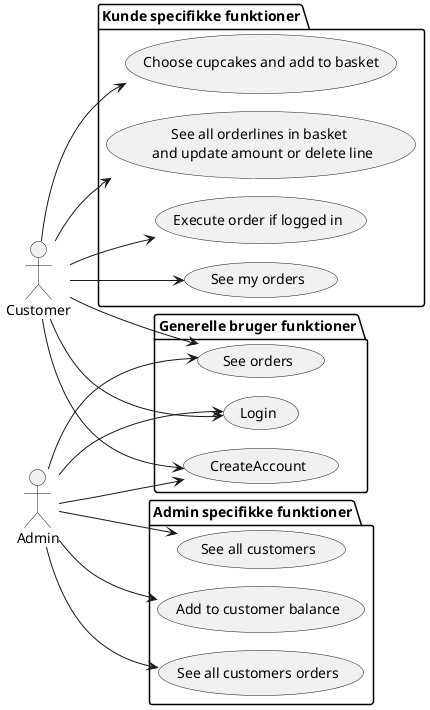 @startuml
'https://plantuml.com/use-case-diagram
left to right direction

:Customer: as c
:Admin: as a

package "Generelle bruger funktioner" {
    usecase "Login" as UC1
    usecase "CreateAccount" as UC2
    usecase "See orders" as UC3
}

package "Kunde specifikke funktioner" {
    usecase "Choose cupcakes and add to basket" as UC4
    usecase "See all orderlines in basket \n and update amount or delete line" as UC5
    usecase "Execute order if logged in" as UC6
    usecase "See my orders" as UC7
}

package "Admin specifikke funktioner" {
    usecase "See all customers orders" as UC8
    usecase "See all customers" as UC9
    usecase "Add to customer balance" as UC10
}

'Customer use-cases
c --> UC1
c --> UC2
c --> UC3
c --> UC4
c --> UC5
c --> UC6
c --> UC7

'Admin use-cases
a --> UC1
a --> UC2
a --> UC3
a --> UC8
a --> UC9
a --> UC10


!pragma layout smetana
@enduml
